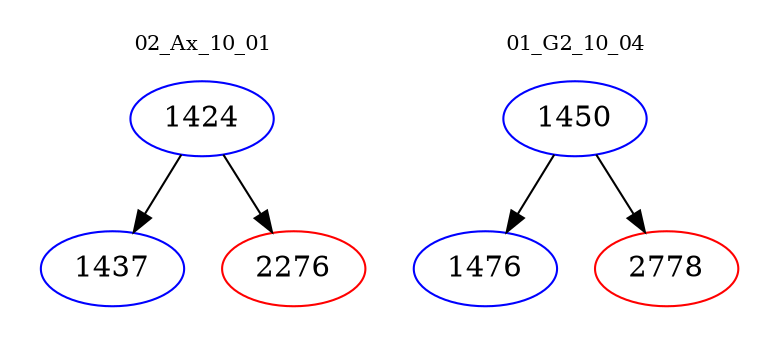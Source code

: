 digraph{
subgraph cluster_0 {
color = white
label = "02_Ax_10_01";
fontsize=10;
T0_1424 [label="1424", color="blue"]
T0_1424 -> T0_1437 [color="black"]
T0_1437 [label="1437", color="blue"]
T0_1424 -> T0_2276 [color="black"]
T0_2276 [label="2276", color="red"]
}
subgraph cluster_1 {
color = white
label = "01_G2_10_04";
fontsize=10;
T1_1450 [label="1450", color="blue"]
T1_1450 -> T1_1476 [color="black"]
T1_1476 [label="1476", color="blue"]
T1_1450 -> T1_2778 [color="black"]
T1_2778 [label="2778", color="red"]
}
}
